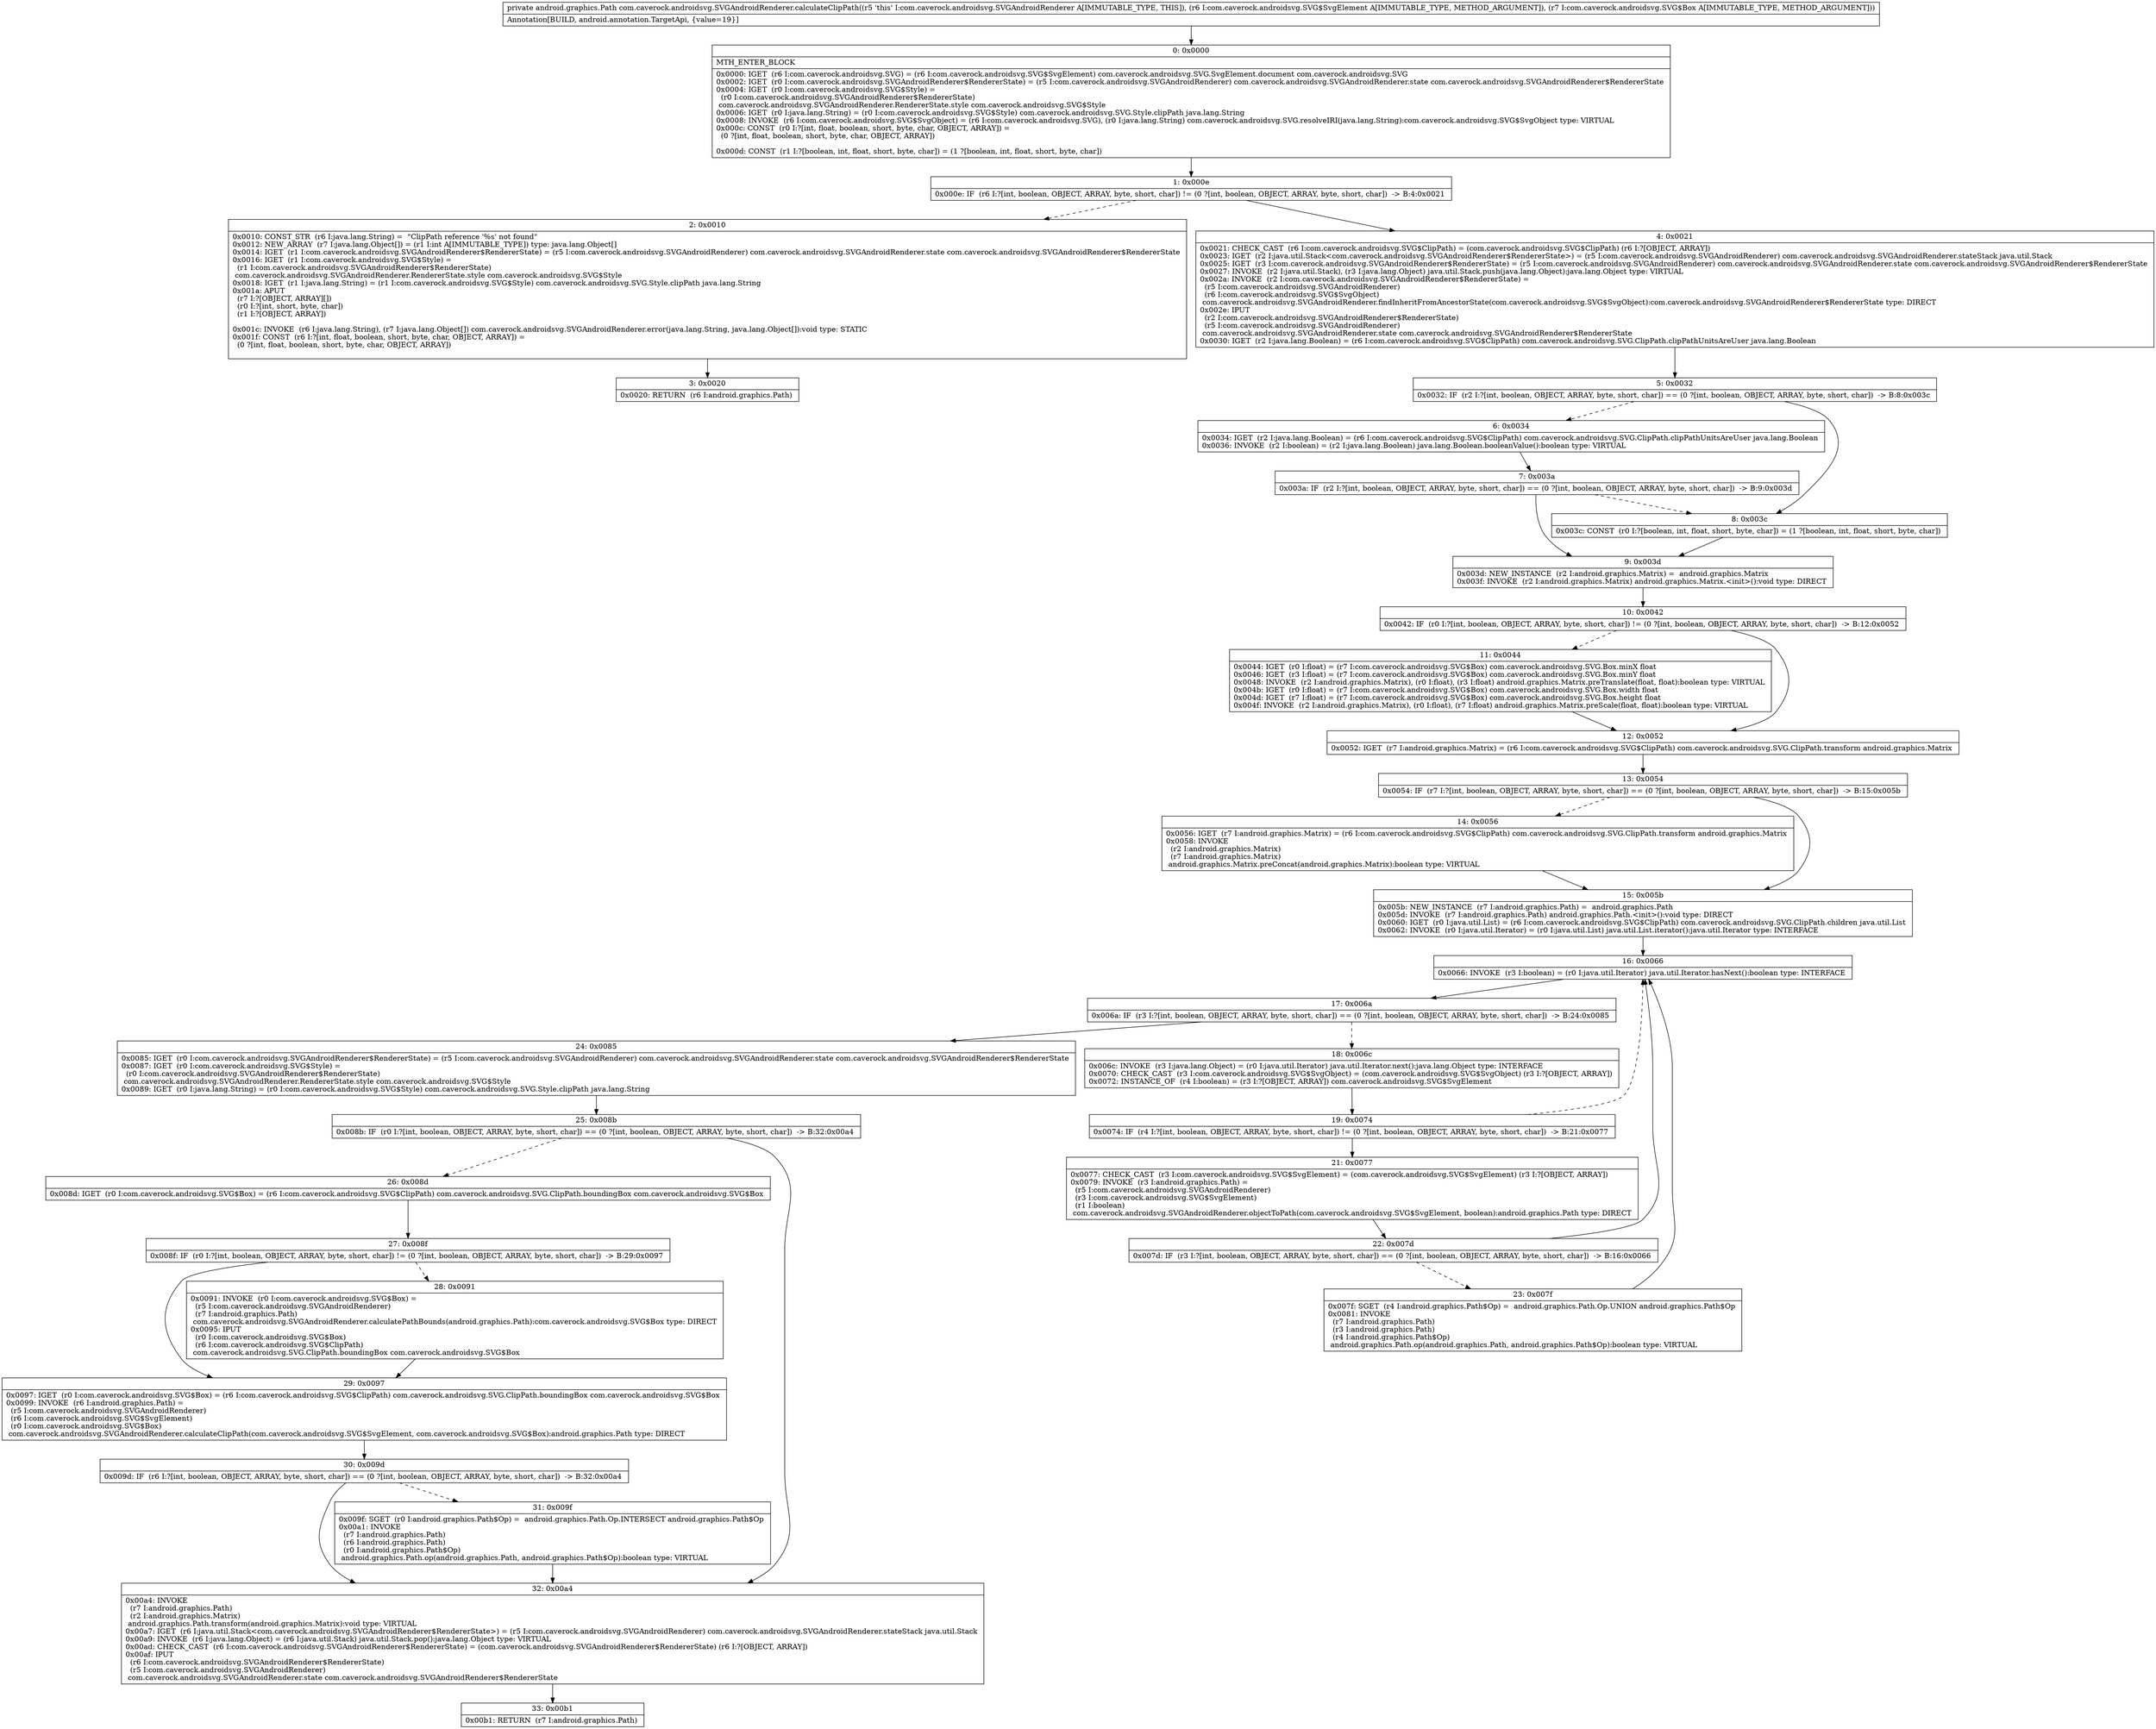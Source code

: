 digraph "CFG forcom.caverock.androidsvg.SVGAndroidRenderer.calculateClipPath(Lcom\/caverock\/androidsvg\/SVG$SvgElement;Lcom\/caverock\/androidsvg\/SVG$Box;)Landroid\/graphics\/Path;" {
Node_0 [shape=record,label="{0\:\ 0x0000|MTH_ENTER_BLOCK\l|0x0000: IGET  (r6 I:com.caverock.androidsvg.SVG) = (r6 I:com.caverock.androidsvg.SVG$SvgElement) com.caverock.androidsvg.SVG.SvgElement.document com.caverock.androidsvg.SVG \l0x0002: IGET  (r0 I:com.caverock.androidsvg.SVGAndroidRenderer$RendererState) = (r5 I:com.caverock.androidsvg.SVGAndroidRenderer) com.caverock.androidsvg.SVGAndroidRenderer.state com.caverock.androidsvg.SVGAndroidRenderer$RendererState \l0x0004: IGET  (r0 I:com.caverock.androidsvg.SVG$Style) = \l  (r0 I:com.caverock.androidsvg.SVGAndroidRenderer$RendererState)\l com.caverock.androidsvg.SVGAndroidRenderer.RendererState.style com.caverock.androidsvg.SVG$Style \l0x0006: IGET  (r0 I:java.lang.String) = (r0 I:com.caverock.androidsvg.SVG$Style) com.caverock.androidsvg.SVG.Style.clipPath java.lang.String \l0x0008: INVOKE  (r6 I:com.caverock.androidsvg.SVG$SvgObject) = (r6 I:com.caverock.androidsvg.SVG), (r0 I:java.lang.String) com.caverock.androidsvg.SVG.resolveIRI(java.lang.String):com.caverock.androidsvg.SVG$SvgObject type: VIRTUAL \l0x000c: CONST  (r0 I:?[int, float, boolean, short, byte, char, OBJECT, ARRAY]) = \l  (0 ?[int, float, boolean, short, byte, char, OBJECT, ARRAY])\l \l0x000d: CONST  (r1 I:?[boolean, int, float, short, byte, char]) = (1 ?[boolean, int, float, short, byte, char]) \l}"];
Node_1 [shape=record,label="{1\:\ 0x000e|0x000e: IF  (r6 I:?[int, boolean, OBJECT, ARRAY, byte, short, char]) != (0 ?[int, boolean, OBJECT, ARRAY, byte, short, char])  \-\> B:4:0x0021 \l}"];
Node_2 [shape=record,label="{2\:\ 0x0010|0x0010: CONST_STR  (r6 I:java.lang.String) =  \"ClipPath reference '%s' not found\" \l0x0012: NEW_ARRAY  (r7 I:java.lang.Object[]) = (r1 I:int A[IMMUTABLE_TYPE]) type: java.lang.Object[] \l0x0014: IGET  (r1 I:com.caverock.androidsvg.SVGAndroidRenderer$RendererState) = (r5 I:com.caverock.androidsvg.SVGAndroidRenderer) com.caverock.androidsvg.SVGAndroidRenderer.state com.caverock.androidsvg.SVGAndroidRenderer$RendererState \l0x0016: IGET  (r1 I:com.caverock.androidsvg.SVG$Style) = \l  (r1 I:com.caverock.androidsvg.SVGAndroidRenderer$RendererState)\l com.caverock.androidsvg.SVGAndroidRenderer.RendererState.style com.caverock.androidsvg.SVG$Style \l0x0018: IGET  (r1 I:java.lang.String) = (r1 I:com.caverock.androidsvg.SVG$Style) com.caverock.androidsvg.SVG.Style.clipPath java.lang.String \l0x001a: APUT  \l  (r7 I:?[OBJECT, ARRAY][])\l  (r0 I:?[int, short, byte, char])\l  (r1 I:?[OBJECT, ARRAY])\l \l0x001c: INVOKE  (r6 I:java.lang.String), (r7 I:java.lang.Object[]) com.caverock.androidsvg.SVGAndroidRenderer.error(java.lang.String, java.lang.Object[]):void type: STATIC \l0x001f: CONST  (r6 I:?[int, float, boolean, short, byte, char, OBJECT, ARRAY]) = \l  (0 ?[int, float, boolean, short, byte, char, OBJECT, ARRAY])\l \l}"];
Node_3 [shape=record,label="{3\:\ 0x0020|0x0020: RETURN  (r6 I:android.graphics.Path) \l}"];
Node_4 [shape=record,label="{4\:\ 0x0021|0x0021: CHECK_CAST  (r6 I:com.caverock.androidsvg.SVG$ClipPath) = (com.caverock.androidsvg.SVG$ClipPath) (r6 I:?[OBJECT, ARRAY]) \l0x0023: IGET  (r2 I:java.util.Stack\<com.caverock.androidsvg.SVGAndroidRenderer$RendererState\>) = (r5 I:com.caverock.androidsvg.SVGAndroidRenderer) com.caverock.androidsvg.SVGAndroidRenderer.stateStack java.util.Stack \l0x0025: IGET  (r3 I:com.caverock.androidsvg.SVGAndroidRenderer$RendererState) = (r5 I:com.caverock.androidsvg.SVGAndroidRenderer) com.caverock.androidsvg.SVGAndroidRenderer.state com.caverock.androidsvg.SVGAndroidRenderer$RendererState \l0x0027: INVOKE  (r2 I:java.util.Stack), (r3 I:java.lang.Object) java.util.Stack.push(java.lang.Object):java.lang.Object type: VIRTUAL \l0x002a: INVOKE  (r2 I:com.caverock.androidsvg.SVGAndroidRenderer$RendererState) = \l  (r5 I:com.caverock.androidsvg.SVGAndroidRenderer)\l  (r6 I:com.caverock.androidsvg.SVG$SvgObject)\l com.caverock.androidsvg.SVGAndroidRenderer.findInheritFromAncestorState(com.caverock.androidsvg.SVG$SvgObject):com.caverock.androidsvg.SVGAndroidRenderer$RendererState type: DIRECT \l0x002e: IPUT  \l  (r2 I:com.caverock.androidsvg.SVGAndroidRenderer$RendererState)\l  (r5 I:com.caverock.androidsvg.SVGAndroidRenderer)\l com.caverock.androidsvg.SVGAndroidRenderer.state com.caverock.androidsvg.SVGAndroidRenderer$RendererState \l0x0030: IGET  (r2 I:java.lang.Boolean) = (r6 I:com.caverock.androidsvg.SVG$ClipPath) com.caverock.androidsvg.SVG.ClipPath.clipPathUnitsAreUser java.lang.Boolean \l}"];
Node_5 [shape=record,label="{5\:\ 0x0032|0x0032: IF  (r2 I:?[int, boolean, OBJECT, ARRAY, byte, short, char]) == (0 ?[int, boolean, OBJECT, ARRAY, byte, short, char])  \-\> B:8:0x003c \l}"];
Node_6 [shape=record,label="{6\:\ 0x0034|0x0034: IGET  (r2 I:java.lang.Boolean) = (r6 I:com.caverock.androidsvg.SVG$ClipPath) com.caverock.androidsvg.SVG.ClipPath.clipPathUnitsAreUser java.lang.Boolean \l0x0036: INVOKE  (r2 I:boolean) = (r2 I:java.lang.Boolean) java.lang.Boolean.booleanValue():boolean type: VIRTUAL \l}"];
Node_7 [shape=record,label="{7\:\ 0x003a|0x003a: IF  (r2 I:?[int, boolean, OBJECT, ARRAY, byte, short, char]) == (0 ?[int, boolean, OBJECT, ARRAY, byte, short, char])  \-\> B:9:0x003d \l}"];
Node_8 [shape=record,label="{8\:\ 0x003c|0x003c: CONST  (r0 I:?[boolean, int, float, short, byte, char]) = (1 ?[boolean, int, float, short, byte, char]) \l}"];
Node_9 [shape=record,label="{9\:\ 0x003d|0x003d: NEW_INSTANCE  (r2 I:android.graphics.Matrix) =  android.graphics.Matrix \l0x003f: INVOKE  (r2 I:android.graphics.Matrix) android.graphics.Matrix.\<init\>():void type: DIRECT \l}"];
Node_10 [shape=record,label="{10\:\ 0x0042|0x0042: IF  (r0 I:?[int, boolean, OBJECT, ARRAY, byte, short, char]) != (0 ?[int, boolean, OBJECT, ARRAY, byte, short, char])  \-\> B:12:0x0052 \l}"];
Node_11 [shape=record,label="{11\:\ 0x0044|0x0044: IGET  (r0 I:float) = (r7 I:com.caverock.androidsvg.SVG$Box) com.caverock.androidsvg.SVG.Box.minX float \l0x0046: IGET  (r3 I:float) = (r7 I:com.caverock.androidsvg.SVG$Box) com.caverock.androidsvg.SVG.Box.minY float \l0x0048: INVOKE  (r2 I:android.graphics.Matrix), (r0 I:float), (r3 I:float) android.graphics.Matrix.preTranslate(float, float):boolean type: VIRTUAL \l0x004b: IGET  (r0 I:float) = (r7 I:com.caverock.androidsvg.SVG$Box) com.caverock.androidsvg.SVG.Box.width float \l0x004d: IGET  (r7 I:float) = (r7 I:com.caverock.androidsvg.SVG$Box) com.caverock.androidsvg.SVG.Box.height float \l0x004f: INVOKE  (r2 I:android.graphics.Matrix), (r0 I:float), (r7 I:float) android.graphics.Matrix.preScale(float, float):boolean type: VIRTUAL \l}"];
Node_12 [shape=record,label="{12\:\ 0x0052|0x0052: IGET  (r7 I:android.graphics.Matrix) = (r6 I:com.caverock.androidsvg.SVG$ClipPath) com.caverock.androidsvg.SVG.ClipPath.transform android.graphics.Matrix \l}"];
Node_13 [shape=record,label="{13\:\ 0x0054|0x0054: IF  (r7 I:?[int, boolean, OBJECT, ARRAY, byte, short, char]) == (0 ?[int, boolean, OBJECT, ARRAY, byte, short, char])  \-\> B:15:0x005b \l}"];
Node_14 [shape=record,label="{14\:\ 0x0056|0x0056: IGET  (r7 I:android.graphics.Matrix) = (r6 I:com.caverock.androidsvg.SVG$ClipPath) com.caverock.androidsvg.SVG.ClipPath.transform android.graphics.Matrix \l0x0058: INVOKE  \l  (r2 I:android.graphics.Matrix)\l  (r7 I:android.graphics.Matrix)\l android.graphics.Matrix.preConcat(android.graphics.Matrix):boolean type: VIRTUAL \l}"];
Node_15 [shape=record,label="{15\:\ 0x005b|0x005b: NEW_INSTANCE  (r7 I:android.graphics.Path) =  android.graphics.Path \l0x005d: INVOKE  (r7 I:android.graphics.Path) android.graphics.Path.\<init\>():void type: DIRECT \l0x0060: IGET  (r0 I:java.util.List) = (r6 I:com.caverock.androidsvg.SVG$ClipPath) com.caverock.androidsvg.SVG.ClipPath.children java.util.List \l0x0062: INVOKE  (r0 I:java.util.Iterator) = (r0 I:java.util.List) java.util.List.iterator():java.util.Iterator type: INTERFACE \l}"];
Node_16 [shape=record,label="{16\:\ 0x0066|0x0066: INVOKE  (r3 I:boolean) = (r0 I:java.util.Iterator) java.util.Iterator.hasNext():boolean type: INTERFACE \l}"];
Node_17 [shape=record,label="{17\:\ 0x006a|0x006a: IF  (r3 I:?[int, boolean, OBJECT, ARRAY, byte, short, char]) == (0 ?[int, boolean, OBJECT, ARRAY, byte, short, char])  \-\> B:24:0x0085 \l}"];
Node_18 [shape=record,label="{18\:\ 0x006c|0x006c: INVOKE  (r3 I:java.lang.Object) = (r0 I:java.util.Iterator) java.util.Iterator.next():java.lang.Object type: INTERFACE \l0x0070: CHECK_CAST  (r3 I:com.caverock.androidsvg.SVG$SvgObject) = (com.caverock.androidsvg.SVG$SvgObject) (r3 I:?[OBJECT, ARRAY]) \l0x0072: INSTANCE_OF  (r4 I:boolean) = (r3 I:?[OBJECT, ARRAY]) com.caverock.androidsvg.SVG$SvgElement \l}"];
Node_19 [shape=record,label="{19\:\ 0x0074|0x0074: IF  (r4 I:?[int, boolean, OBJECT, ARRAY, byte, short, char]) != (0 ?[int, boolean, OBJECT, ARRAY, byte, short, char])  \-\> B:21:0x0077 \l}"];
Node_21 [shape=record,label="{21\:\ 0x0077|0x0077: CHECK_CAST  (r3 I:com.caverock.androidsvg.SVG$SvgElement) = (com.caverock.androidsvg.SVG$SvgElement) (r3 I:?[OBJECT, ARRAY]) \l0x0079: INVOKE  (r3 I:android.graphics.Path) = \l  (r5 I:com.caverock.androidsvg.SVGAndroidRenderer)\l  (r3 I:com.caverock.androidsvg.SVG$SvgElement)\l  (r1 I:boolean)\l com.caverock.androidsvg.SVGAndroidRenderer.objectToPath(com.caverock.androidsvg.SVG$SvgElement, boolean):android.graphics.Path type: DIRECT \l}"];
Node_22 [shape=record,label="{22\:\ 0x007d|0x007d: IF  (r3 I:?[int, boolean, OBJECT, ARRAY, byte, short, char]) == (0 ?[int, boolean, OBJECT, ARRAY, byte, short, char])  \-\> B:16:0x0066 \l}"];
Node_23 [shape=record,label="{23\:\ 0x007f|0x007f: SGET  (r4 I:android.graphics.Path$Op) =  android.graphics.Path.Op.UNION android.graphics.Path$Op \l0x0081: INVOKE  \l  (r7 I:android.graphics.Path)\l  (r3 I:android.graphics.Path)\l  (r4 I:android.graphics.Path$Op)\l android.graphics.Path.op(android.graphics.Path, android.graphics.Path$Op):boolean type: VIRTUAL \l}"];
Node_24 [shape=record,label="{24\:\ 0x0085|0x0085: IGET  (r0 I:com.caverock.androidsvg.SVGAndroidRenderer$RendererState) = (r5 I:com.caverock.androidsvg.SVGAndroidRenderer) com.caverock.androidsvg.SVGAndroidRenderer.state com.caverock.androidsvg.SVGAndroidRenderer$RendererState \l0x0087: IGET  (r0 I:com.caverock.androidsvg.SVG$Style) = \l  (r0 I:com.caverock.androidsvg.SVGAndroidRenderer$RendererState)\l com.caverock.androidsvg.SVGAndroidRenderer.RendererState.style com.caverock.androidsvg.SVG$Style \l0x0089: IGET  (r0 I:java.lang.String) = (r0 I:com.caverock.androidsvg.SVG$Style) com.caverock.androidsvg.SVG.Style.clipPath java.lang.String \l}"];
Node_25 [shape=record,label="{25\:\ 0x008b|0x008b: IF  (r0 I:?[int, boolean, OBJECT, ARRAY, byte, short, char]) == (0 ?[int, boolean, OBJECT, ARRAY, byte, short, char])  \-\> B:32:0x00a4 \l}"];
Node_26 [shape=record,label="{26\:\ 0x008d|0x008d: IGET  (r0 I:com.caverock.androidsvg.SVG$Box) = (r6 I:com.caverock.androidsvg.SVG$ClipPath) com.caverock.androidsvg.SVG.ClipPath.boundingBox com.caverock.androidsvg.SVG$Box \l}"];
Node_27 [shape=record,label="{27\:\ 0x008f|0x008f: IF  (r0 I:?[int, boolean, OBJECT, ARRAY, byte, short, char]) != (0 ?[int, boolean, OBJECT, ARRAY, byte, short, char])  \-\> B:29:0x0097 \l}"];
Node_28 [shape=record,label="{28\:\ 0x0091|0x0091: INVOKE  (r0 I:com.caverock.androidsvg.SVG$Box) = \l  (r5 I:com.caverock.androidsvg.SVGAndroidRenderer)\l  (r7 I:android.graphics.Path)\l com.caverock.androidsvg.SVGAndroidRenderer.calculatePathBounds(android.graphics.Path):com.caverock.androidsvg.SVG$Box type: DIRECT \l0x0095: IPUT  \l  (r0 I:com.caverock.androidsvg.SVG$Box)\l  (r6 I:com.caverock.androidsvg.SVG$ClipPath)\l com.caverock.androidsvg.SVG.ClipPath.boundingBox com.caverock.androidsvg.SVG$Box \l}"];
Node_29 [shape=record,label="{29\:\ 0x0097|0x0097: IGET  (r0 I:com.caverock.androidsvg.SVG$Box) = (r6 I:com.caverock.androidsvg.SVG$ClipPath) com.caverock.androidsvg.SVG.ClipPath.boundingBox com.caverock.androidsvg.SVG$Box \l0x0099: INVOKE  (r6 I:android.graphics.Path) = \l  (r5 I:com.caverock.androidsvg.SVGAndroidRenderer)\l  (r6 I:com.caverock.androidsvg.SVG$SvgElement)\l  (r0 I:com.caverock.androidsvg.SVG$Box)\l com.caverock.androidsvg.SVGAndroidRenderer.calculateClipPath(com.caverock.androidsvg.SVG$SvgElement, com.caverock.androidsvg.SVG$Box):android.graphics.Path type: DIRECT \l}"];
Node_30 [shape=record,label="{30\:\ 0x009d|0x009d: IF  (r6 I:?[int, boolean, OBJECT, ARRAY, byte, short, char]) == (0 ?[int, boolean, OBJECT, ARRAY, byte, short, char])  \-\> B:32:0x00a4 \l}"];
Node_31 [shape=record,label="{31\:\ 0x009f|0x009f: SGET  (r0 I:android.graphics.Path$Op) =  android.graphics.Path.Op.INTERSECT android.graphics.Path$Op \l0x00a1: INVOKE  \l  (r7 I:android.graphics.Path)\l  (r6 I:android.graphics.Path)\l  (r0 I:android.graphics.Path$Op)\l android.graphics.Path.op(android.graphics.Path, android.graphics.Path$Op):boolean type: VIRTUAL \l}"];
Node_32 [shape=record,label="{32\:\ 0x00a4|0x00a4: INVOKE  \l  (r7 I:android.graphics.Path)\l  (r2 I:android.graphics.Matrix)\l android.graphics.Path.transform(android.graphics.Matrix):void type: VIRTUAL \l0x00a7: IGET  (r6 I:java.util.Stack\<com.caverock.androidsvg.SVGAndroidRenderer$RendererState\>) = (r5 I:com.caverock.androidsvg.SVGAndroidRenderer) com.caverock.androidsvg.SVGAndroidRenderer.stateStack java.util.Stack \l0x00a9: INVOKE  (r6 I:java.lang.Object) = (r6 I:java.util.Stack) java.util.Stack.pop():java.lang.Object type: VIRTUAL \l0x00ad: CHECK_CAST  (r6 I:com.caverock.androidsvg.SVGAndroidRenderer$RendererState) = (com.caverock.androidsvg.SVGAndroidRenderer$RendererState) (r6 I:?[OBJECT, ARRAY]) \l0x00af: IPUT  \l  (r6 I:com.caverock.androidsvg.SVGAndroidRenderer$RendererState)\l  (r5 I:com.caverock.androidsvg.SVGAndroidRenderer)\l com.caverock.androidsvg.SVGAndroidRenderer.state com.caverock.androidsvg.SVGAndroidRenderer$RendererState \l}"];
Node_33 [shape=record,label="{33\:\ 0x00b1|0x00b1: RETURN  (r7 I:android.graphics.Path) \l}"];
MethodNode[shape=record,label="{private android.graphics.Path com.caverock.androidsvg.SVGAndroidRenderer.calculateClipPath((r5 'this' I:com.caverock.androidsvg.SVGAndroidRenderer A[IMMUTABLE_TYPE, THIS]), (r6 I:com.caverock.androidsvg.SVG$SvgElement A[IMMUTABLE_TYPE, METHOD_ARGUMENT]), (r7 I:com.caverock.androidsvg.SVG$Box A[IMMUTABLE_TYPE, METHOD_ARGUMENT]))  | Annotation[BUILD, android.annotation.TargetApi, \{value=19\}]\l}"];
MethodNode -> Node_0;
Node_0 -> Node_1;
Node_1 -> Node_2[style=dashed];
Node_1 -> Node_4;
Node_2 -> Node_3;
Node_4 -> Node_5;
Node_5 -> Node_6[style=dashed];
Node_5 -> Node_8;
Node_6 -> Node_7;
Node_7 -> Node_8[style=dashed];
Node_7 -> Node_9;
Node_8 -> Node_9;
Node_9 -> Node_10;
Node_10 -> Node_11[style=dashed];
Node_10 -> Node_12;
Node_11 -> Node_12;
Node_12 -> Node_13;
Node_13 -> Node_14[style=dashed];
Node_13 -> Node_15;
Node_14 -> Node_15;
Node_15 -> Node_16;
Node_16 -> Node_17;
Node_17 -> Node_18[style=dashed];
Node_17 -> Node_24;
Node_18 -> Node_19;
Node_19 -> Node_21;
Node_19 -> Node_16[style=dashed];
Node_21 -> Node_22;
Node_22 -> Node_16;
Node_22 -> Node_23[style=dashed];
Node_23 -> Node_16;
Node_24 -> Node_25;
Node_25 -> Node_26[style=dashed];
Node_25 -> Node_32;
Node_26 -> Node_27;
Node_27 -> Node_28[style=dashed];
Node_27 -> Node_29;
Node_28 -> Node_29;
Node_29 -> Node_30;
Node_30 -> Node_31[style=dashed];
Node_30 -> Node_32;
Node_31 -> Node_32;
Node_32 -> Node_33;
}

